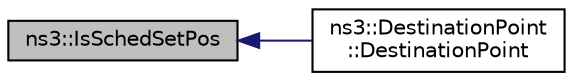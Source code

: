 digraph "ns3::IsSchedSetPos"
{
  edge [fontname="Helvetica",fontsize="10",labelfontname="Helvetica",labelfontsize="10"];
  node [fontname="Helvetica",fontsize="10",shape=record];
  rankdir="LR";
  Node1 [label="ns3::IsSchedSetPos",height=0.2,width=0.4,color="black", fillcolor="grey75", style="filled", fontcolor="black"];
  Node1 -> Node2 [dir="back",color="midnightblue",fontsize="10",style="solid"];
  Node2 [label="ns3::DestinationPoint\l::DestinationPoint",height=0.2,width=0.4,color="black", fillcolor="white", style="filled",URL="$d8/d9e/structns3_1_1DestinationPoint.html#a1e77229e5df85cf5db3829dcab826779"];
}
